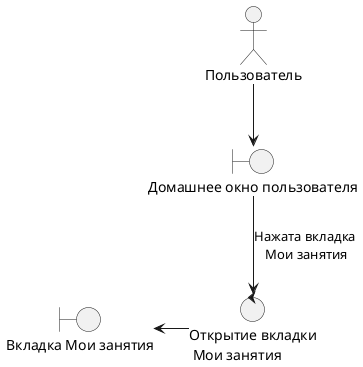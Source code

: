 @startuml PrProsmotrMoixZanyatiq.wsd

actor "Пользователь" as pl

control "Открытие вкладки\n Мои занятия" as co

boundary "Домашнее окно пользователя" as bo
boundary "Вкладка Мои занятия" as bo1

pl --> bo
bo --> co : Нажата вкладка\n Мои занятия
co -left-> bo1

@enduml